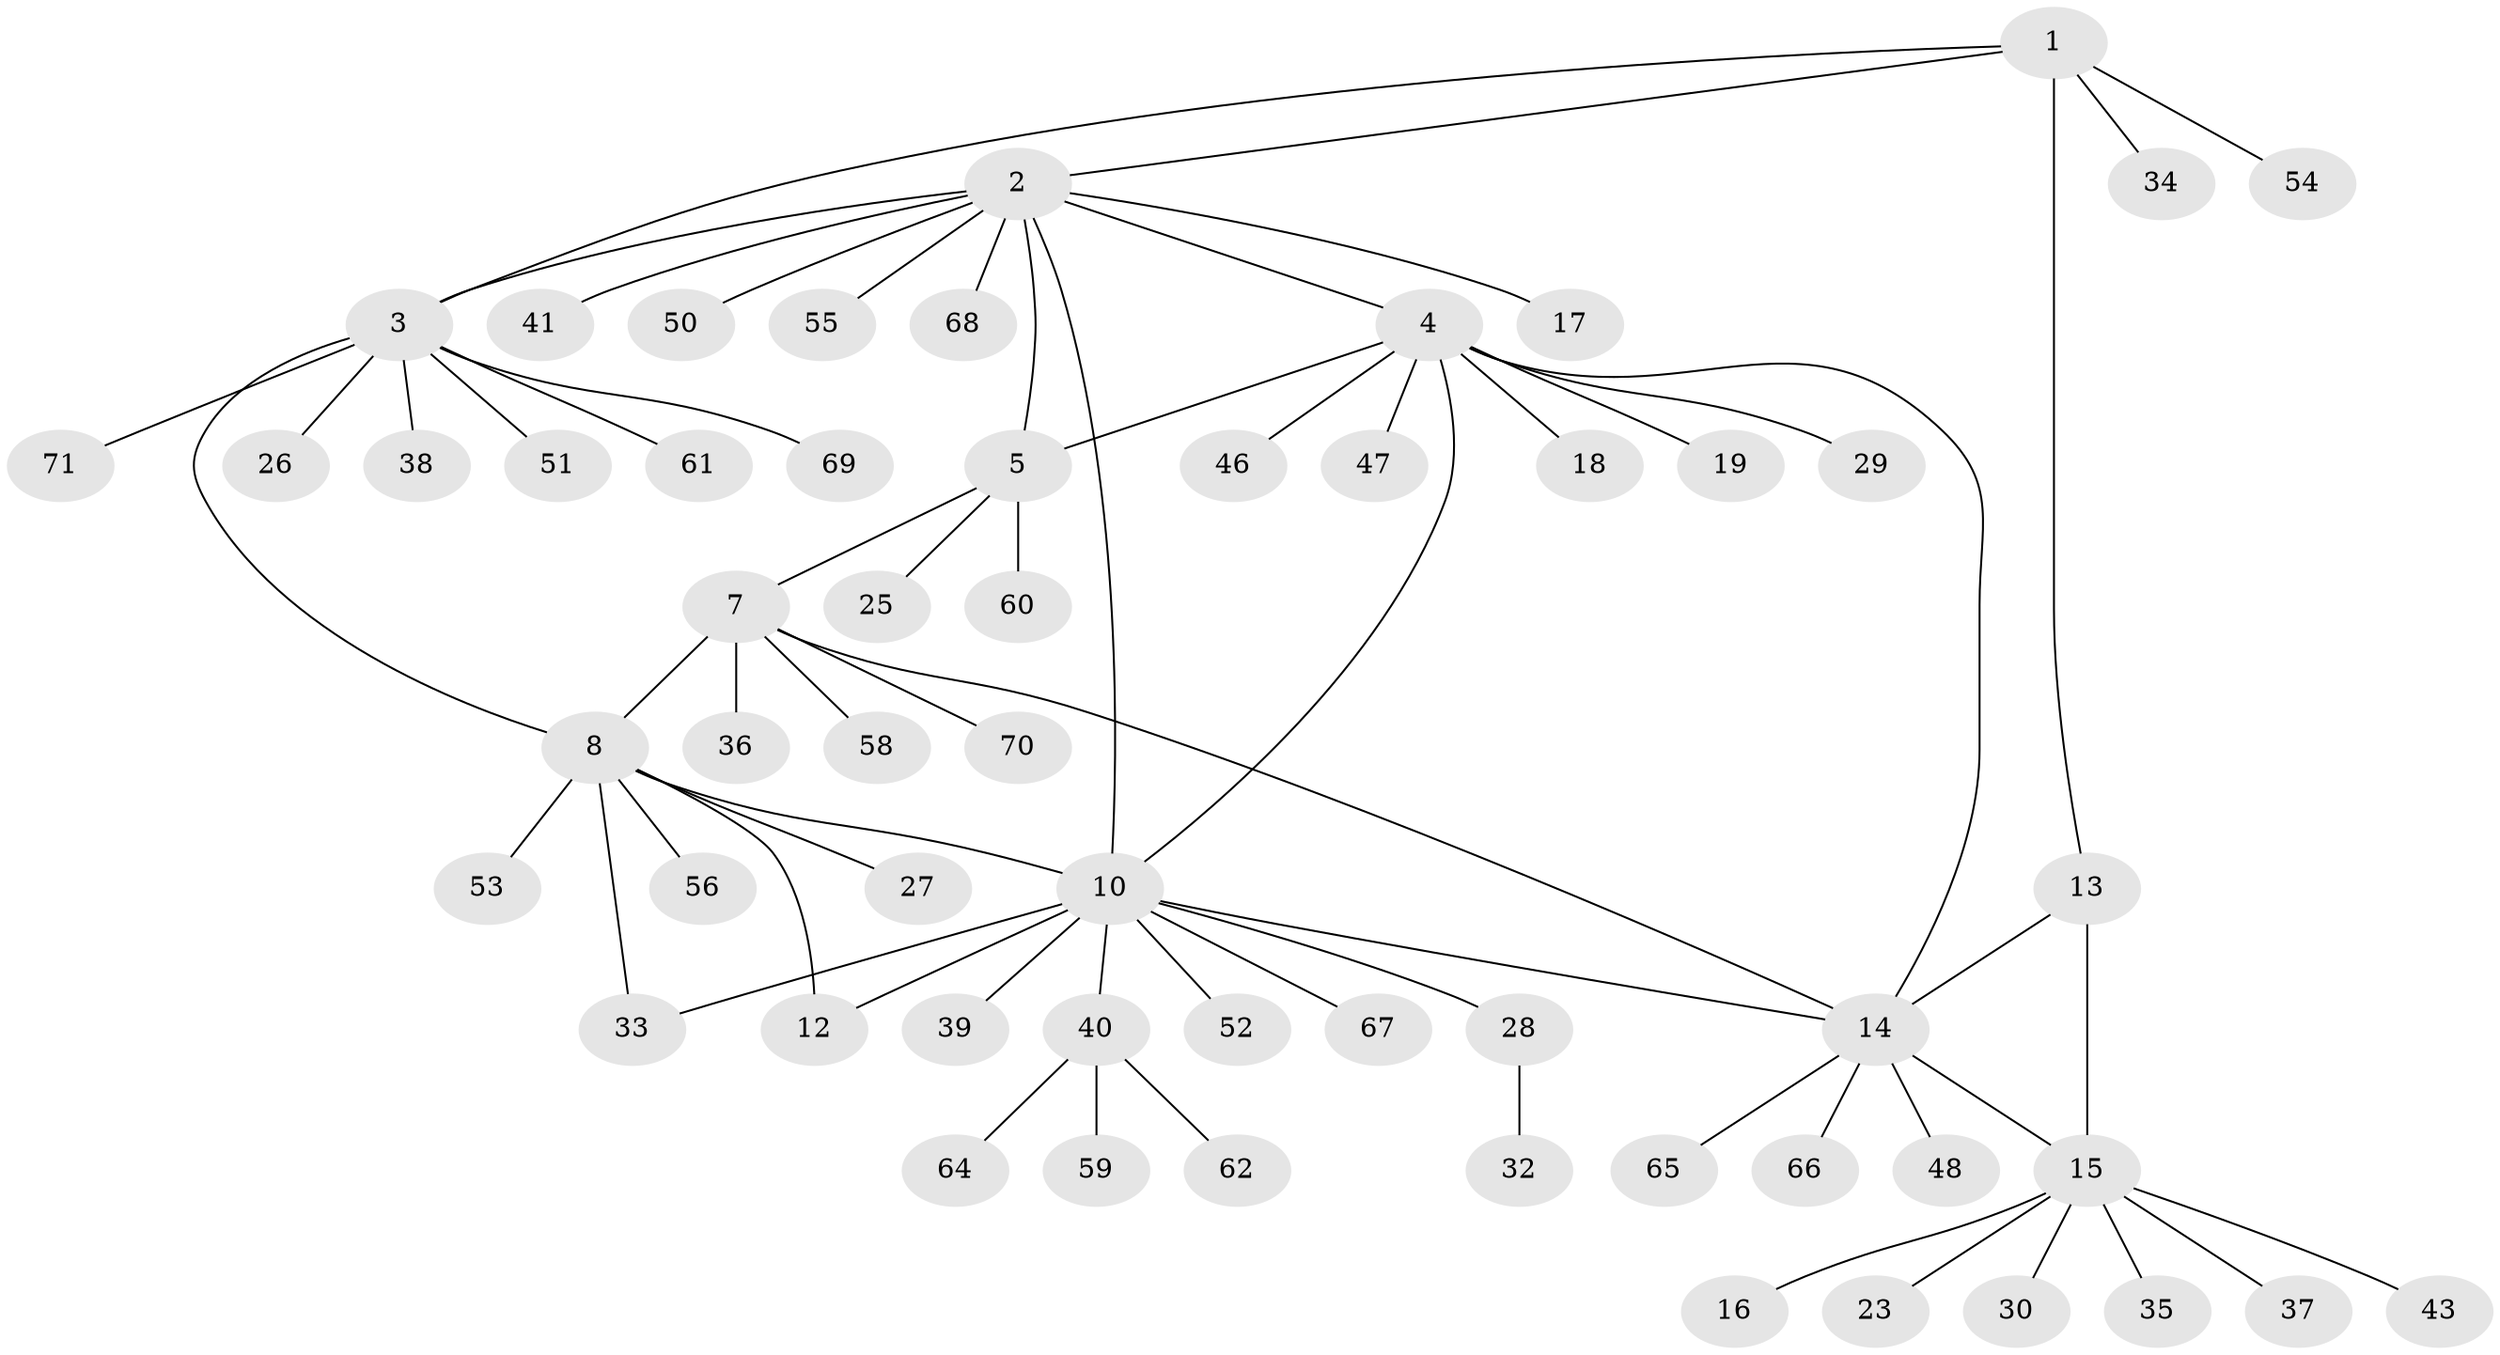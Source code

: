 // Generated by graph-tools (version 1.1) at 2025/24/03/03/25 07:24:12]
// undirected, 57 vertices, 67 edges
graph export_dot {
graph [start="1"]
  node [color=gray90,style=filled];
  1 [super="+45"];
  2 [super="+6"];
  3 [super="+22"];
  4 [super="+20"];
  5 [super="+24"];
  7 [super="+9"];
  8 [super="+31"];
  10 [super="+11"];
  12;
  13 [super="+21"];
  14 [super="+63"];
  15 [super="+44"];
  16 [super="+42"];
  17;
  18;
  19 [super="+49"];
  23;
  25;
  26;
  27;
  28;
  29;
  30;
  32;
  33;
  34;
  35;
  36;
  37;
  38;
  39;
  40 [super="+57"];
  41;
  43;
  46;
  47;
  48;
  50;
  51;
  52;
  53;
  54;
  55;
  56;
  58;
  59;
  60;
  61;
  62;
  64;
  65;
  66;
  67;
  68;
  69;
  70;
  71;
  1 -- 2;
  1 -- 3;
  1 -- 13;
  1 -- 34;
  1 -- 54;
  2 -- 3;
  2 -- 10;
  2 -- 50;
  2 -- 68;
  2 -- 17;
  2 -- 4;
  2 -- 5;
  2 -- 55;
  2 -- 41;
  3 -- 8;
  3 -- 38;
  3 -- 69;
  3 -- 71;
  3 -- 51;
  3 -- 26;
  3 -- 61;
  4 -- 5;
  4 -- 14;
  4 -- 18;
  4 -- 19;
  4 -- 29;
  4 -- 47;
  4 -- 10;
  4 -- 46;
  5 -- 7;
  5 -- 25;
  5 -- 60;
  7 -- 8 [weight=2];
  7 -- 14;
  7 -- 70;
  7 -- 58;
  7 -- 36;
  8 -- 12;
  8 -- 27;
  8 -- 53;
  8 -- 33;
  8 -- 10;
  8 -- 56;
  10 -- 12 [weight=2];
  10 -- 14;
  10 -- 28;
  10 -- 33;
  10 -- 39;
  10 -- 40;
  10 -- 67;
  10 -- 52;
  13 -- 14;
  13 -- 15;
  14 -- 15;
  14 -- 48;
  14 -- 65;
  14 -- 66;
  15 -- 16;
  15 -- 23;
  15 -- 30;
  15 -- 35;
  15 -- 37;
  15 -- 43;
  28 -- 32;
  40 -- 59;
  40 -- 62;
  40 -- 64;
}
